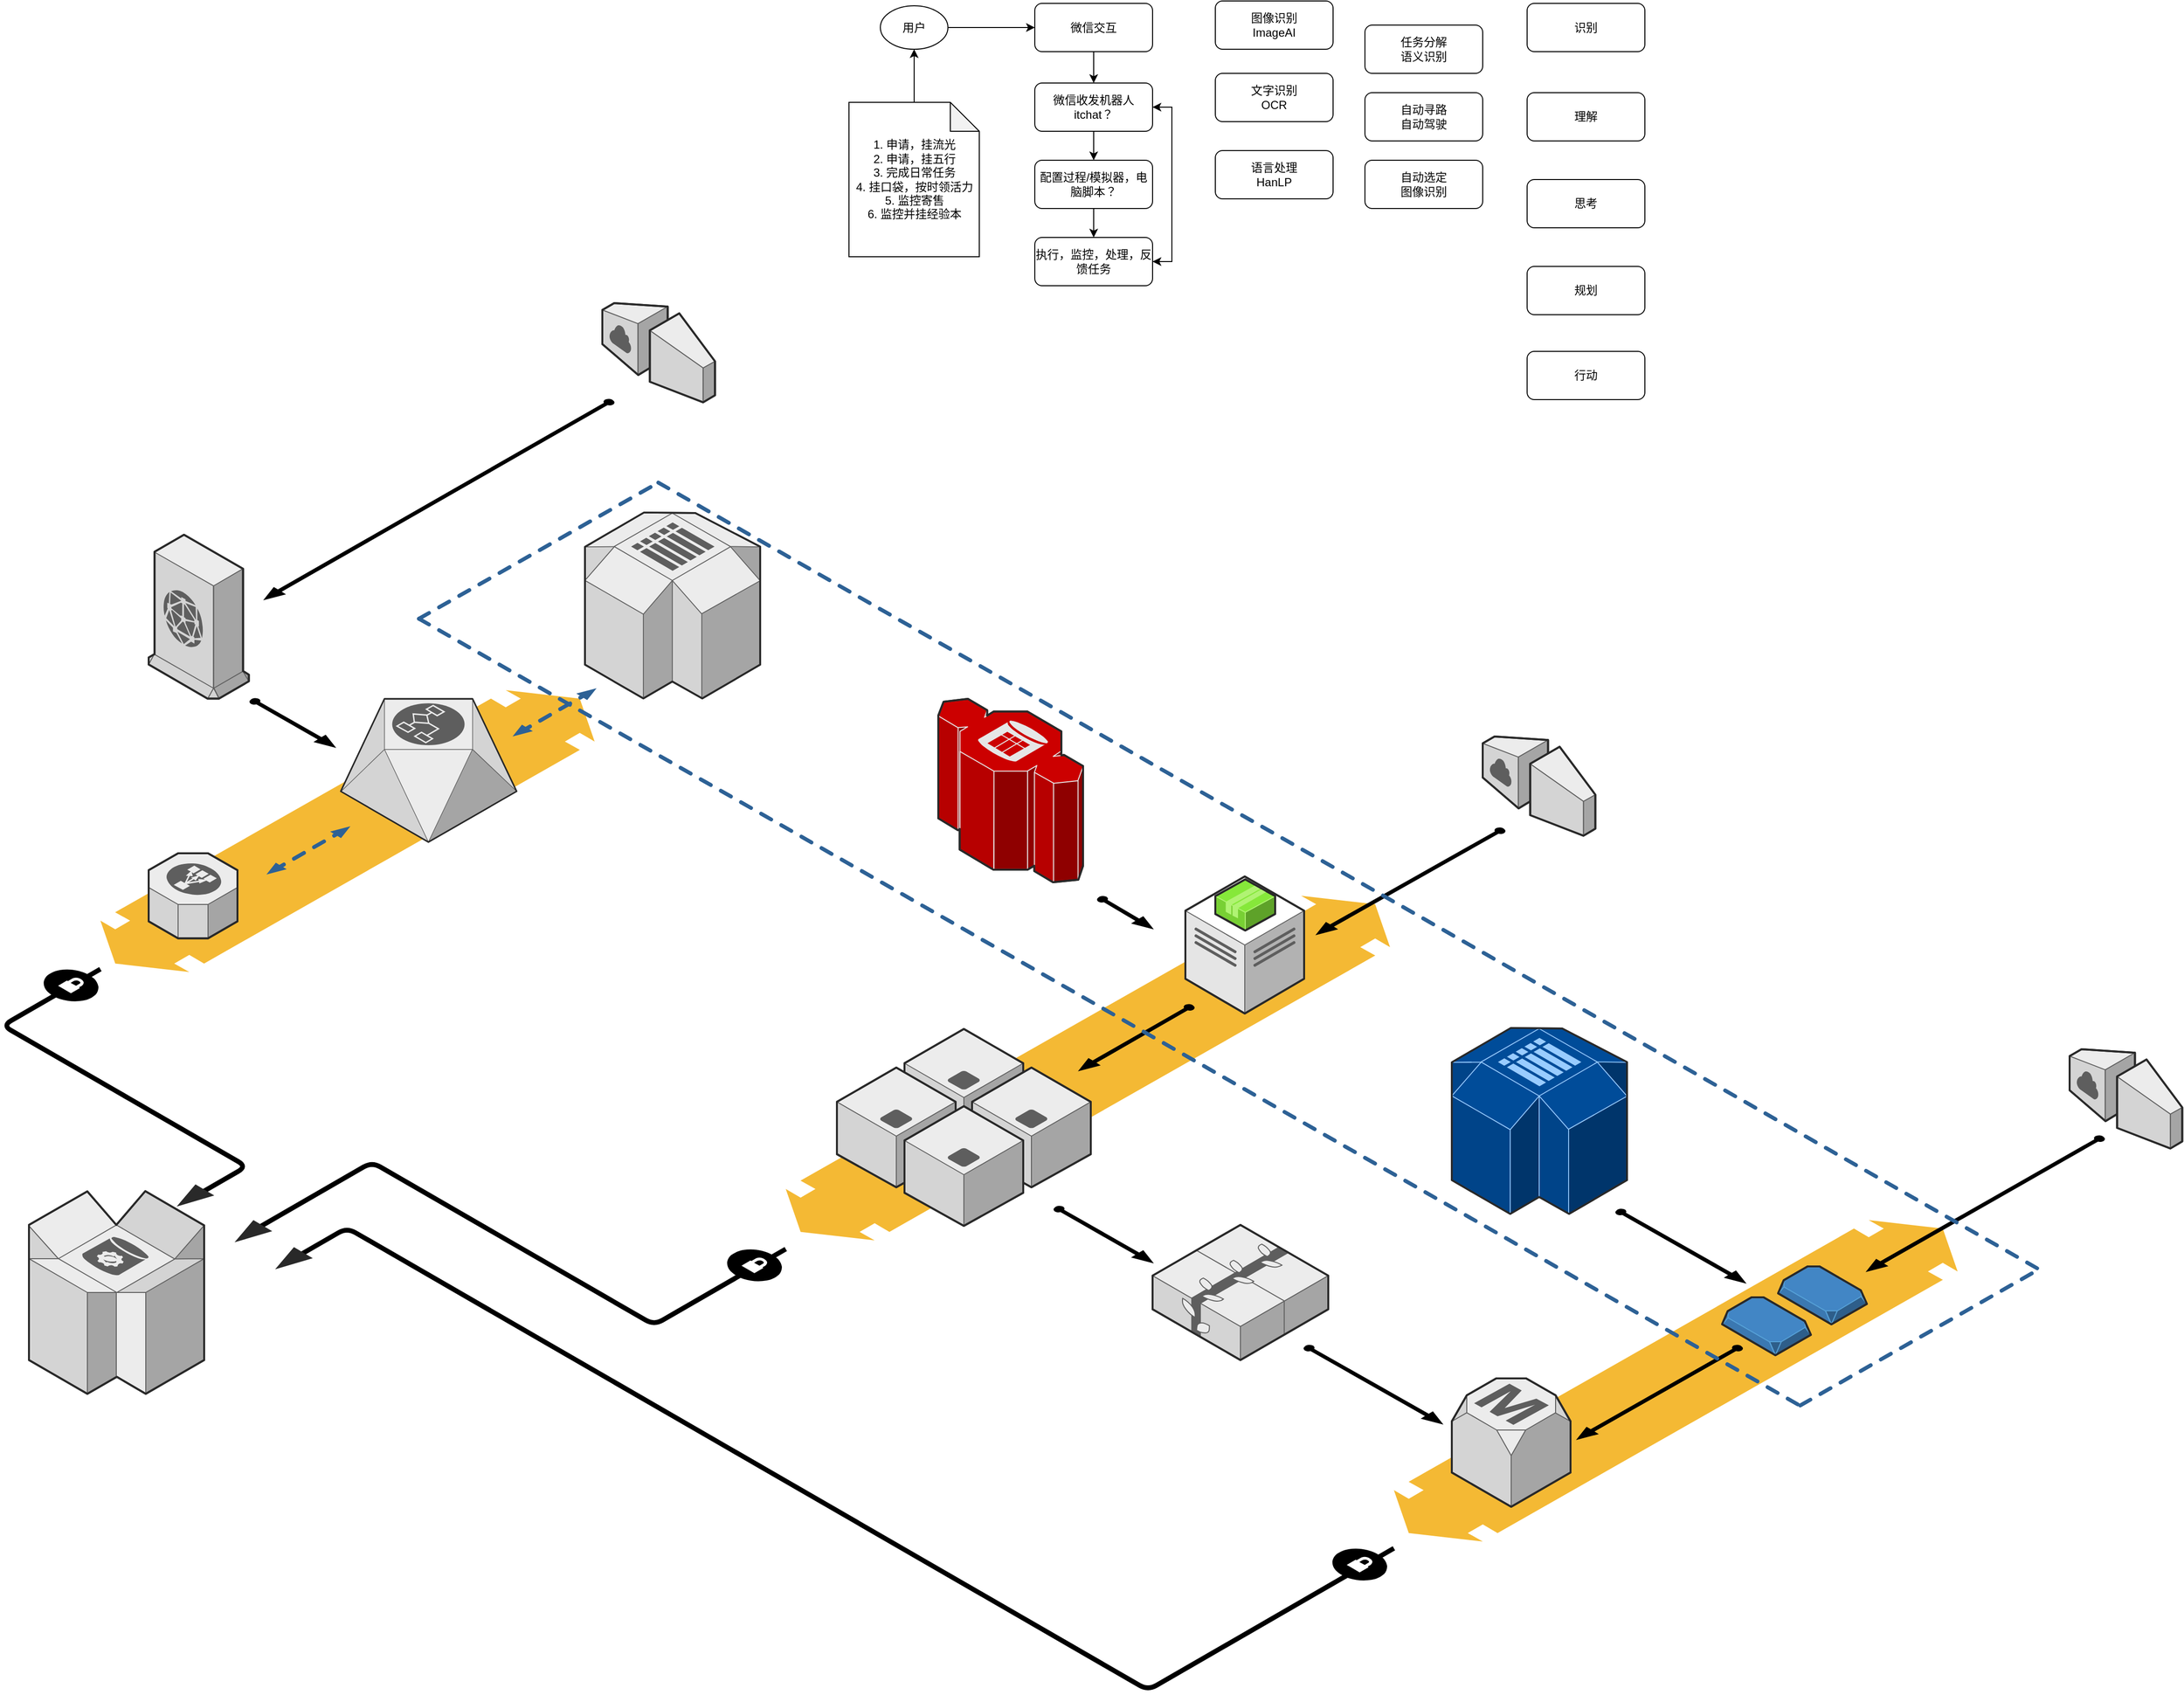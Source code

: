 <mxfile version="14.7.3" type="github">
  <diagram name="Page-1" id="aaaa8250-4180-3840-79b5-4cada1eebb92">
    <mxGraphModel dx="868" dy="482" grid="1" gridSize="10" guides="1" tooltips="1" connect="1" arrows="1" fold="1" page="1" pageScale="1" pageWidth="850" pageHeight="1100" background="none" math="0" shadow="0">
      <root>
        <mxCell id="0" />
        <mxCell id="1" parent="0" />
        <mxCell id="d5ac148becb70bc-7" value="" style="verticalLabelPosition=bottom;html=1;verticalAlign=top;strokeWidth=1;dashed=0;shape=mxgraph.aws3d.flatDoubleEdge;fillColor=#000000;aspect=fixed;rounded=1;shadow=0;comic=0;fontFamily=Verdana;fontSize=12;flipV=1;" parent="1" vertex="1">
          <mxGeometry x="1602" y="1328" width="584" height="333" as="geometry" />
        </mxCell>
        <mxCell id="1a8abee3a6cfdf20-38" value="" style="verticalLabelPosition=bottom;html=1;verticalAlign=top;strokeWidth=1;dashed=0;shape=mxgraph.aws3d.flatDoubleEdge;fillColor=#000000;aspect=fixed;rounded=1;shadow=0;comic=0;fontFamily=Verdana;fontSize=12;flipV=1;" parent="1" vertex="1">
          <mxGeometry x="972" y="992" width="626" height="357" as="geometry" />
        </mxCell>
        <mxCell id="1a8abee3a6cfdf20-28" value="" style="verticalLabelPosition=bottom;html=1;verticalAlign=top;strokeWidth=1;dashed=0;shape=mxgraph.aws3d.flatDoubleEdge;fillColor=#000000;aspect=fixed;rounded=1;shadow=0;comic=0;fontFamily=Verdana;fontSize=12;flipV=1;" parent="1" vertex="1">
          <mxGeometry x="262" y="779" width="512" height="292" as="geometry" />
        </mxCell>
        <mxCell id="1a8abee3a6cfdf20-3" value="" style="edgeStyle=isometricEdgeStyle;endArrow=none;html=1;labelBackgroundColor=none;strokeWidth=5;fontFamily=Verdana;fontSize=12" parent="1" edge="1">
          <mxGeometry width="50" height="100" relative="1" as="geometry">
            <mxPoint x="352" y="1308" as="sourcePoint" />
            <mxPoint x="262" y="1068" as="targetPoint" />
            <Array as="points">
              <mxPoint x="302" y="1208" />
            </Array>
          </mxGeometry>
        </mxCell>
        <mxCell id="1a8abee3a6cfdf20-4" value="" style="verticalLabelPosition=bottom;html=1;verticalAlign=top;strokeWidth=1;dashed=0;shape=mxgraph.aws3d.dynamoDb;fillColor=#ECECEC;strokeColor=#5E5E5E;aspect=fixed;rounded=1;shadow=0;comic=0;fontSize=12" parent="1" vertex="1">
          <mxGeometry x="188" y="1298" width="181.5" height="210" as="geometry" />
        </mxCell>
        <mxCell id="1a8abee3a6cfdf20-5" value="" style="edgeStyle=isometricEdgeStyle;endArrow=none;html=1;labelBackgroundColor=none;strokeColor=#000000;strokeWidth=5;fontFamily=Verdana;fontSize=12" parent="1" edge="1">
          <mxGeometry width="50" height="100" relative="1" as="geometry">
            <mxPoint x="422" y="1338" as="sourcePoint" />
            <mxPoint x="972" y="1358" as="targetPoint" />
            <Array as="points">
              <mxPoint x="682" y="1348" />
            </Array>
          </mxGeometry>
        </mxCell>
        <mxCell id="1a8abee3a6cfdf20-6" value="" style="verticalLabelPosition=bottom;html=1;verticalAlign=top;strokeWidth=1;dashed=0;shape=mxgraph.aws3d.elasticLoadBalancing;fillColor=#ECECEC;strokeColor=#5E5E5E;aspect=fixed;rounded=1;shadow=0;comic=0;fontSize=12;" parent="1" vertex="1">
          <mxGeometry x="312" y="948" width="92" height="88.17" as="geometry" />
        </mxCell>
        <mxCell id="1a8abee3a6cfdf20-7" value="" style="verticalLabelPosition=bottom;html=1;verticalAlign=top;strokeWidth=1;dashed=0;shape=mxgraph.aws3d.workflowService;fillColor=#ECECEC;strokeColor=#5E5E5E;aspect=fixed;rounded=1;shadow=0;comic=0;fontSize=12" parent="1" vertex="1">
          <mxGeometry x="511" y="788" width="182.2" height="148.4" as="geometry" />
        </mxCell>
        <mxCell id="1a8abee3a6cfdf20-8" value="" style="verticalLabelPosition=bottom;html=1;verticalAlign=top;strokeWidth=1;dashed=0;shape=mxgraph.aws3d.cloudfront;fillColor=#ECECEC;strokeColor=#5E5E5E;aspect=fixed;rounded=1;shadow=0;comic=0;fontSize=12" parent="1" vertex="1">
          <mxGeometry x="312" y="618" width="103.8" height="169.8" as="geometry" />
        </mxCell>
        <mxCell id="1a8abee3a6cfdf20-9" value="" style="verticalLabelPosition=bottom;html=1;verticalAlign=top;strokeWidth=1;dashed=0;shape=mxgraph.aws3d.internetGateway;fillColor=#ECECEC;strokeColor=#5E5E5E;aspect=fixed;rounded=1;shadow=0;comic=0;fontSize=12;flipH=1;flipV=0;" parent="1" vertex="1">
          <mxGeometry x="782" y="378" width="116.7" height="102.8" as="geometry" />
        </mxCell>
        <mxCell id="1a8abee3a6cfdf20-10" value="" style="verticalLabelPosition=bottom;html=1;verticalAlign=top;strokeWidth=1;dashed=0;shape=mxgraph.aws3d.internetGateway;fillColor=#ECECEC;strokeColor=#5E5E5E;aspect=fixed;rounded=1;shadow=0;comic=0;fontSize=12;flipH=1;flipV=0;" parent="1" vertex="1">
          <mxGeometry x="1694" y="827" width="116.7" height="102.8" as="geometry" />
        </mxCell>
        <mxCell id="1a8abee3a6cfdf20-11" value="" style="verticalLabelPosition=bottom;html=1;verticalAlign=top;strokeWidth=1;dashed=0;shape=mxgraph.aws3d.internetGateway;fillColor=#ECECEC;strokeColor=#5E5E5E;aspect=fixed;rounded=1;shadow=0;comic=0;fontSize=12;flipH=1;flipV=0;" parent="1" vertex="1">
          <mxGeometry x="2302" y="1151" width="116.7" height="102.8" as="geometry" />
        </mxCell>
        <mxCell id="1a8abee3a6cfdf20-12" value="" style="verticalLabelPosition=bottom;html=1;verticalAlign=top;strokeWidth=1;dashed=0;shape=mxgraph.aws3d.redshift;fillColor=#CC0000;strokeColor=#E6E6E6;aspect=fixed;rounded=1;shadow=0;comic=0;fontSize=12" parent="1" vertex="1">
          <mxGeometry x="1130" y="788" width="150" height="190" as="geometry" />
        </mxCell>
        <mxCell id="1a8abee3a6cfdf20-13" value="" style="verticalLabelPosition=bottom;html=1;verticalAlign=top;strokeWidth=1;dashed=0;shape=mxgraph.aws3d.simpleDb2;fillColor=#ECECEC;strokeColor=#5E5E5E;aspect=fixed;rounded=1;shadow=0;comic=0;fontSize=12" parent="1" vertex="1">
          <mxGeometry x="764" y="595" width="181.5" height="192.6" as="geometry" />
        </mxCell>
        <mxCell id="1a8abee3a6cfdf20-14" value="" style="verticalLabelPosition=bottom;html=1;verticalAlign=top;strokeWidth=1;dashed=0;shape=mxgraph.aws3d.snapshot;fillColor=#4286c5;strokeColor=#57A2D8;aspect=fixed;rounded=1;shadow=0;comic=0;fontSize=12" parent="1" vertex="1">
          <mxGeometry x="2000" y="1376" width="92" height="60" as="geometry" />
        </mxCell>
        <mxCell id="1a8abee3a6cfdf20-15" value="" style="verticalLabelPosition=bottom;html=1;verticalAlign=top;strokeWidth=1;dashed=0;shape=mxgraph.aws3d.application_server;fillColor=#ECECEC;strokeColor=#5E5E5E;aspect=fixed;rounded=1;shadow=0;comic=0;fontSize=12" parent="1" vertex="1">
          <mxGeometry x="1095" y="1130" width="123" height="124" as="geometry" />
        </mxCell>
        <mxCell id="1a8abee3a6cfdf20-16" value="" style="verticalLabelPosition=bottom;html=1;verticalAlign=top;strokeWidth=1;dashed=0;shape=mxgraph.aws3d.application_server;fillColor=#ECECEC;strokeColor=#5E5E5E;aspect=fixed;rounded=1;shadow=0;comic=0;fontSize=12" parent="1" vertex="1">
          <mxGeometry x="1025" y="1170" width="123" height="124" as="geometry" />
        </mxCell>
        <mxCell id="1a8abee3a6cfdf20-17" value="" style="verticalLabelPosition=bottom;html=1;verticalAlign=top;strokeWidth=1;dashed=0;shape=mxgraph.aws3d.application_server;fillColor=#ECECEC;strokeColor=#5E5E5E;aspect=fixed;rounded=1;shadow=0;comic=0;fontSize=12" parent="1" vertex="1">
          <mxGeometry x="1165" y="1170" width="123" height="124" as="geometry" />
        </mxCell>
        <mxCell id="1a8abee3a6cfdf20-18" value="" style="verticalLabelPosition=bottom;html=1;verticalAlign=top;strokeWidth=1;dashed=0;shape=mxgraph.aws3d.application_server;fillColor=#ECECEC;strokeColor=#5E5E5E;aspect=fixed;rounded=1;shadow=0;comic=0;fontSize=12" parent="1" vertex="1">
          <mxGeometry x="1095" y="1210" width="123" height="124" as="geometry" />
        </mxCell>
        <mxCell id="1a8abee3a6cfdf20-19" value="" style="verticalLabelPosition=bottom;html=1;verticalAlign=top;strokeWidth=1;dashed=0;shape=mxgraph.aws3d.elasticBeanstalk;fillColor=#ECECEC;strokeColor=#5E5E5E;aspect=fixed;rounded=1;shadow=0;comic=0;fontSize=12" parent="1" vertex="1">
          <mxGeometry x="1352" y="1333" width="182" height="140" as="geometry" />
        </mxCell>
        <mxCell id="1a8abee3a6cfdf20-20" value="" style="verticalLabelPosition=bottom;html=1;verticalAlign=top;strokeWidth=1;dashed=0;shape=mxgraph.aws3d.simpleDb2;fillColor=#004C99;strokeColor=#99CCFF;aspect=fixed;rounded=1;shadow=0;comic=0;fontSize=12" parent="1" vertex="1">
          <mxGeometry x="1662" y="1129" width="181.5" height="192.6" as="geometry" />
        </mxCell>
        <mxCell id="1a8abee3a6cfdf20-22" value="" style="verticalLabelPosition=bottom;html=1;verticalAlign=top;strokeWidth=1;dashed=0;shape=mxgraph.aws3d.dataCenter;fillColor=#ffffff;strokeColor=#5E5E5E;aspect=fixed;rounded=1;shadow=0;comic=0;fontSize=12" parent="1" vertex="1">
          <mxGeometry x="1386" y="972" width="123" height="142" as="geometry" />
        </mxCell>
        <mxCell id="1a8abee3a6cfdf20-23" value="" style="verticalLabelPosition=bottom;html=1;verticalAlign=top;strokeWidth=1;dashed=0;shape=mxgraph.aws3d.application2;fillColor=#86E83A;strokeColor=#B0F373;aspect=fixed;rounded=1;shadow=0;comic=0;fontSize=12" parent="1" vertex="1">
          <mxGeometry x="1417" y="975" width="62" height="53" as="geometry" />
        </mxCell>
        <mxCell id="1a8abee3a6cfdf20-25" value="" style="verticalLabelPosition=bottom;html=1;verticalAlign=top;strokeWidth=1;dashed=0;shape=mxgraph.aws3d.arrowhead;aspect=fixed;rounded=1;shadow=0;comic=0;fillColor=none;fontFamily=Verdana;fontSize=12;fontColor=#000000;flipV=1;" parent="1" vertex="1">
          <mxGeometry x="341" y="1291" width="39" height="23" as="geometry" />
        </mxCell>
        <mxCell id="1a8abee3a6cfdf20-27" value="" style="verticalLabelPosition=bottom;html=1;verticalAlign=top;strokeWidth=1;dashed=0;shape=mxgraph.aws3d.arrowhead;aspect=fixed;rounded=1;shadow=0;comic=0;fillColor=none;fontFamily=Verdana;fontSize=12;fontColor=#000000;flipV=1;" parent="1" vertex="1">
          <mxGeometry x="401" y="1328" width="39" height="23" as="geometry" />
        </mxCell>
        <mxCell id="1a8abee3a6cfdf20-1" value="" style="verticalLabelPosition=bottom;html=1;verticalAlign=top;strokeWidth=1;dashed=0;shape=mxgraph.aws3d.secureConnection;fillColor=#000000;strokeColor=#ffffff;aspect=fixed;rounded=1;shadow=0;comic=0;fontSize=12" parent="1" vertex="1">
          <mxGeometry x="203" y="1068" width="57.0" height="34" as="geometry" />
        </mxCell>
        <mxCell id="1a8abee3a6cfdf20-29" value="" style="verticalLabelPosition=bottom;html=1;verticalAlign=top;strokeWidth=1;dashed=0;shape=mxgraph.aws3d.dashedEdgeDouble;fillColor=#000000;aspect=fixed;rounded=1;shadow=0;comic=0;fontFamily=Verdana;fontSize=12;flipV=1;" parent="1" vertex="1">
          <mxGeometry x="434" y="920" width="87" height="50" as="geometry" />
        </mxCell>
        <mxCell id="1a8abee3a6cfdf20-30" value="" style="verticalLabelPosition=bottom;html=1;verticalAlign=top;strokeWidth=1;dashed=0;shape=mxgraph.aws3d.dashedEdgeDouble;fillColor=#000000;aspect=fixed;rounded=1;shadow=0;comic=0;fontFamily=Verdana;fontSize=12;flipV=1;" parent="1" vertex="1">
          <mxGeometry x="689" y="777" width="87" height="50" as="geometry" />
        </mxCell>
        <mxCell id="1a8abee3a6cfdf20-33" value="" style="verticalLabelPosition=bottom;html=1;verticalAlign=top;strokeWidth=1;dashed=0;shape=mxgraph.aws3d.arrowSE;fillColor=#000000;aspect=fixed;rounded=1;shadow=0;comic=0;fontFamily=Verdana;fontSize=12;" parent="1" vertex="1">
          <mxGeometry x="417" y="788" width="88" height="50" as="geometry" />
        </mxCell>
        <mxCell id="1a8abee3a6cfdf20-34" value="" style="verticalLabelPosition=bottom;html=1;verticalAlign=top;strokeWidth=1;dashed=0;shape=mxgraph.aws3d.arrowSW;fillColor=#000000;aspect=fixed;rounded=1;shadow=0;comic=0;fontFamily=Verdana;fontSize=12;" parent="1" vertex="1">
          <mxGeometry x="432" y="478" width="362" height="207" as="geometry" />
        </mxCell>
        <mxCell id="1a8abee3a6cfdf20-35" value="" style="verticalLabelPosition=bottom;html=1;verticalAlign=top;strokeWidth=1;dashed=0;shape=mxgraph.aws3d.arrowSE;fillColor=#000000;aspect=fixed;rounded=1;shadow=0;comic=0;fontFamily=Verdana;fontSize=12" parent="1" vertex="1">
          <mxGeometry x="1295" y="993" width="57" height="33" as="geometry" />
        </mxCell>
        <mxCell id="1a8abee3a6cfdf20-36" value="" style="verticalLabelPosition=bottom;html=1;verticalAlign=top;strokeWidth=1;dashed=0;shape=mxgraph.aws3d.arrowSW;fillColor=#000000;aspect=fixed;rounded=1;shadow=0;comic=0;fontFamily=Verdana;fontSize=12" parent="1" vertex="1">
          <mxGeometry x="1522" y="922" width="195" height="110" as="geometry" />
        </mxCell>
        <mxCell id="1a8abee3a6cfdf20-37" value="" style="verticalLabelPosition=bottom;html=1;verticalAlign=top;strokeWidth=1;dashed=0;shape=mxgraph.aws3d.arrowSW;fillColor=#000000;aspect=fixed;rounded=1;shadow=0;comic=0;fontFamily=Verdana;fontSize=12" parent="1" vertex="1">
          <mxGeometry x="1276" y="1105" width="119" height="68" as="geometry" />
        </mxCell>
        <mxCell id="1a8abee3a6cfdf20-39" value="" style="verticalLabelPosition=bottom;html=1;verticalAlign=top;strokeWidth=1;dashed=0;shape=mxgraph.aws3d.arrowSE;fillColor=#000000;aspect=fixed;rounded=1;shadow=0;comic=0;fontFamily=Verdana;fontSize=12" parent="1" vertex="1">
          <mxGeometry x="1250" y="1314" width="102" height="58" as="geometry" />
        </mxCell>
        <mxCell id="d5ac148becb70bc-1" value="" style="verticalLabelPosition=bottom;html=1;verticalAlign=top;strokeWidth=1;dashed=0;shape=mxgraph.aws3d.arrowSE;fillColor=#000000;aspect=fixed;rounded=1;shadow=0;comic=0;fontFamily=Verdana;fontSize=12" parent="1" vertex="1">
          <mxGeometry x="1509" y="1458" width="143" height="81" as="geometry" />
        </mxCell>
        <mxCell id="d5ac148becb70bc-2" value="" style="verticalLabelPosition=bottom;html=1;verticalAlign=top;strokeWidth=1;dashed=0;shape=mxgraph.aws3d.snapshot;fillColor=#4286c5;strokeColor=#57A2D8;aspect=fixed;rounded=1;shadow=0;comic=0;fontFamily=Verdana;fontSize=12" parent="1" vertex="1">
          <mxGeometry x="1942" y="1408" width="92" height="60" as="geometry" />
        </mxCell>
        <mxCell id="d5ac148becb70bc-3" value="" style="verticalLabelPosition=bottom;html=1;verticalAlign=top;strokeWidth=1;dashed=0;shape=mxgraph.aws3d.rdsMaster;fillColor=#ECECEC;strokeColor=#5E5E5E;aspect=fixed;rounded=1;shadow=0;comic=0;fontFamily=Verdana;fontSize=12" parent="1" vertex="1">
          <mxGeometry x="1662" y="1492" width="123" height="133" as="geometry" />
        </mxCell>
        <mxCell id="d5ac148becb70bc-4" value="" style="verticalLabelPosition=bottom;html=1;verticalAlign=top;strokeWidth=1;dashed=0;shape=mxgraph.aws3d.arrowSW;fillColor=#000000;aspect=fixed;rounded=1;shadow=0;comic=0;fontFamily=Verdana;fontSize=12" parent="1" vertex="1">
          <mxGeometry x="1792" y="1458" width="171" height="97" as="geometry" />
        </mxCell>
        <mxCell id="d5ac148becb70bc-5" value="" style="verticalLabelPosition=bottom;html=1;verticalAlign=top;strokeWidth=1;dashed=0;shape=mxgraph.aws3d.arrowSE;fillColor=#000000;aspect=fixed;rounded=1;shadow=0;comic=0;fontFamily=Verdana;fontSize=12" parent="1" vertex="1">
          <mxGeometry x="1832" y="1317" width="134" height="76" as="geometry" />
        </mxCell>
        <mxCell id="d5ac148becb70bc-6" value="" style="verticalLabelPosition=bottom;html=1;verticalAlign=top;strokeWidth=1;dashed=0;shape=mxgraph.aws3d.arrowSW;fillColor=#000000;aspect=fixed;rounded=1;shadow=0;comic=0;fontFamily=Verdana;fontSize=12" parent="1" vertex="1">
          <mxGeometry x="2092" y="1241" width="246" height="140" as="geometry" />
        </mxCell>
        <mxCell id="d5ac148becb70bc-8" value="" style="verticalLabelPosition=bottom;html=1;verticalAlign=top;strokeWidth=1;dashed=0;shape=mxgraph.aws3d.dashedArrowlessEdge;aspect=fixed;rounded=1;shadow=0;comic=0;fontFamily=Verdana;fontSize=12" parent="1" vertex="1">
          <mxGeometry x="840" y="564" width="1432" height="816" as="geometry" />
        </mxCell>
        <mxCell id="d5ac148becb70bc-9" value="" style="verticalLabelPosition=bottom;html=1;verticalAlign=top;strokeWidth=1;dashed=0;shape=mxgraph.aws3d.dashedArrowlessEdge;aspect=fixed;rounded=1;shadow=0;comic=0;fontFamily=Verdana;fontSize=12" parent="1" vertex="1">
          <mxGeometry x="592" y="705" width="1432" height="816" as="geometry" />
        </mxCell>
        <mxCell id="d5ac148becb70bc-10" value="" style="verticalLabelPosition=bottom;html=1;verticalAlign=top;strokeWidth=1;dashed=0;shape=mxgraph.aws3d.dashedArrowlessEdge;fillColor=#000000;aspect=fixed;rounded=1;shadow=0;comic=0;fontFamily=Verdana;fontSize=12;fontColor=#000000;flipV=1;" parent="1" vertex="1">
          <mxGeometry x="592" y="564" width="248" height="141" as="geometry" />
        </mxCell>
        <mxCell id="d5ac148becb70bc-12" value="" style="verticalLabelPosition=bottom;html=1;verticalAlign=top;strokeWidth=1;dashed=0;shape=mxgraph.aws3d.dashedArrowlessEdge;aspect=fixed;rounded=1;shadow=0;comic=0;fontFamily=Verdana;fontSize=12;flipV=1;" parent="1" vertex="1">
          <mxGeometry x="2023" y="1378" width="249" height="142" as="geometry" />
        </mxCell>
        <mxCell id="1a8abee3a6cfdf20-2" value="" style="verticalLabelPosition=bottom;html=1;verticalAlign=top;strokeWidth=1;dashed=0;shape=mxgraph.aws3d.secureConnection;fillColor=#000000;strokeColor=#ffffff;aspect=fixed;rounded=1;shadow=0;comic=0;fontSize=12" parent="1" vertex="1">
          <mxGeometry x="911" y="1358" width="57.0" height="34" as="geometry" />
        </mxCell>
        <mxCell id="d5ac148becb70bc-14" value="" style="edgeStyle=isometricEdgeStyle;endArrow=none;html=1;labelBackgroundColor=none;strokeWidth=5;fontFamily=Verdana;fontSize=12" parent="1" edge="1">
          <mxGeometry width="50" height="100" relative="1" as="geometry">
            <mxPoint x="462" y="1368" as="sourcePoint" />
            <mxPoint x="1602" y="1668" as="targetPoint" />
            <Array as="points">
              <mxPoint x="902" y="1558" />
            </Array>
          </mxGeometry>
        </mxCell>
        <mxCell id="d5ac148becb70bc-15" value="" style="verticalLabelPosition=bottom;html=1;verticalAlign=top;strokeWidth=1;dashed=0;shape=mxgraph.aws3d.arrowhead;aspect=fixed;rounded=1;shadow=0;comic=0;fillColor=none;fontFamily=Verdana;fontSize=12;fontColor=#000000;flipV=1;" parent="1" vertex="1">
          <mxGeometry x="443" y="1356" width="39" height="23" as="geometry" />
        </mxCell>
        <mxCell id="d5ac148becb70bc-16" value="" style="verticalLabelPosition=bottom;html=1;verticalAlign=top;strokeWidth=1;dashed=0;shape=mxgraph.aws3d.secureConnection;fillColor=#000000;strokeColor=#ffffff;aspect=fixed;rounded=1;shadow=0;comic=0;fontSize=12" parent="1" vertex="1">
          <mxGeometry x="1538" y="1668" width="57.0" height="34" as="geometry" />
        </mxCell>
        <mxCell id="laGPDMc5VnY1hA5UJK2y-6" style="edgeStyle=orthogonalEdgeStyle;rounded=0;orthogonalLoop=1;jettySize=auto;html=1;exitX=0.5;exitY=1;exitDx=0;exitDy=0;entryX=0.5;entryY=0;entryDx=0;entryDy=0;" parent="1" source="laGPDMc5VnY1hA5UJK2y-1" target="laGPDMc5VnY1hA5UJK2y-4" edge="1">
          <mxGeometry relative="1" as="geometry" />
        </mxCell>
        <mxCell id="laGPDMc5VnY1hA5UJK2y-1" value="微信交互" style="rounded=1;whiteSpace=wrap;html=1;" parent="1" vertex="1">
          <mxGeometry x="1230" y="67.5" width="122" height="50" as="geometry" />
        </mxCell>
        <mxCell id="laGPDMc5VnY1hA5UJK2y-3" style="edgeStyle=orthogonalEdgeStyle;rounded=0;orthogonalLoop=1;jettySize=auto;html=1;exitX=1;exitY=0.5;exitDx=0;exitDy=0;entryX=0;entryY=0.5;entryDx=0;entryDy=0;" parent="1" source="laGPDMc5VnY1hA5UJK2y-2" target="laGPDMc5VnY1hA5UJK2y-1" edge="1">
          <mxGeometry relative="1" as="geometry" />
        </mxCell>
        <mxCell id="laGPDMc5VnY1hA5UJK2y-2" value="用户" style="ellipse;whiteSpace=wrap;html=1;" parent="1" vertex="1">
          <mxGeometry x="1070" y="70" width="70" height="45" as="geometry" />
        </mxCell>
        <mxCell id="laGPDMc5VnY1hA5UJK2y-7" style="edgeStyle=orthogonalEdgeStyle;rounded=0;orthogonalLoop=1;jettySize=auto;html=1;exitX=0.5;exitY=1;exitDx=0;exitDy=0;" parent="1" source="laGPDMc5VnY1hA5UJK2y-4" target="laGPDMc5VnY1hA5UJK2y-5" edge="1">
          <mxGeometry relative="1" as="geometry" />
        </mxCell>
        <mxCell id="laGPDMc5VnY1hA5UJK2y-16" style="edgeStyle=orthogonalEdgeStyle;rounded=0;orthogonalLoop=1;jettySize=auto;html=1;exitX=1;exitY=0.5;exitDx=0;exitDy=0;entryX=1;entryY=0.5;entryDx=0;entryDy=0;" parent="1" source="laGPDMc5VnY1hA5UJK2y-4" target="laGPDMc5VnY1hA5UJK2y-8" edge="1">
          <mxGeometry relative="1" as="geometry" />
        </mxCell>
        <mxCell id="laGPDMc5VnY1hA5UJK2y-4" value="微信收发机器人&lt;br&gt;itchat？" style="rounded=1;whiteSpace=wrap;html=1;" parent="1" vertex="1">
          <mxGeometry x="1230" y="150" width="122" height="50" as="geometry" />
        </mxCell>
        <mxCell id="laGPDMc5VnY1hA5UJK2y-12" style="edgeStyle=orthogonalEdgeStyle;rounded=0;orthogonalLoop=1;jettySize=auto;html=1;exitX=0.5;exitY=1;exitDx=0;exitDy=0;entryX=0.5;entryY=0;entryDx=0;entryDy=0;" parent="1" source="laGPDMc5VnY1hA5UJK2y-5" target="laGPDMc5VnY1hA5UJK2y-8" edge="1">
          <mxGeometry relative="1" as="geometry" />
        </mxCell>
        <mxCell id="laGPDMc5VnY1hA5UJK2y-5" value="配置过程/模拟器，电脑脚本？" style="rounded=1;whiteSpace=wrap;html=1;" parent="1" vertex="1">
          <mxGeometry x="1230" y="230" width="122" height="50" as="geometry" />
        </mxCell>
        <mxCell id="laGPDMc5VnY1hA5UJK2y-15" style="edgeStyle=orthogonalEdgeStyle;rounded=0;orthogonalLoop=1;jettySize=auto;html=1;exitX=1;exitY=0.5;exitDx=0;exitDy=0;entryX=1;entryY=0.5;entryDx=0;entryDy=0;" parent="1" source="laGPDMc5VnY1hA5UJK2y-8" target="laGPDMc5VnY1hA5UJK2y-4" edge="1">
          <mxGeometry relative="1" as="geometry" />
        </mxCell>
        <mxCell id="laGPDMc5VnY1hA5UJK2y-8" value="执行，监控，处理，反馈任务" style="rounded=1;whiteSpace=wrap;html=1;" parent="1" vertex="1">
          <mxGeometry x="1230" y="310" width="122" height="50" as="geometry" />
        </mxCell>
        <mxCell id="laGPDMc5VnY1hA5UJK2y-10" value="" style="edgeStyle=orthogonalEdgeStyle;rounded=0;orthogonalLoop=1;jettySize=auto;html=1;" parent="1" source="laGPDMc5VnY1hA5UJK2y-9" target="laGPDMc5VnY1hA5UJK2y-2" edge="1">
          <mxGeometry relative="1" as="geometry" />
        </mxCell>
        <mxCell id="laGPDMc5VnY1hA5UJK2y-9" value="1. 申请，挂流光&lt;br&gt;2. 申请，挂五行&lt;br&gt;3. 完成日常任务&lt;br&gt;4. 挂口袋，按时领活力&lt;br&gt;5. 监控寄售&lt;br&gt;6. 监控并挂经验本" style="shape=note;whiteSpace=wrap;html=1;backgroundOutline=1;darkOpacity=0.05;" parent="1" vertex="1">
          <mxGeometry x="1037.5" y="170" width="135" height="160" as="geometry" />
        </mxCell>
        <mxCell id="laGPDMc5VnY1hA5UJK2y-18" value="自动寻路&lt;br&gt;自动驾驶" style="rounded=1;whiteSpace=wrap;html=1;" parent="1" vertex="1">
          <mxGeometry x="1572" y="160" width="122" height="50" as="geometry" />
        </mxCell>
        <mxCell id="laGPDMc5VnY1hA5UJK2y-19" value="任务分解&lt;br&gt;语义识别" style="rounded=1;whiteSpace=wrap;html=1;" parent="1" vertex="1">
          <mxGeometry x="1572" y="90" width="122" height="50" as="geometry" />
        </mxCell>
        <mxCell id="laGPDMc5VnY1hA5UJK2y-20" value="自动选定&lt;br&gt;图像识别" style="rounded=1;whiteSpace=wrap;html=1;" parent="1" vertex="1">
          <mxGeometry x="1572" y="230" width="122" height="50" as="geometry" />
        </mxCell>
        <mxCell id="hNwL0SDAXqsqyOnKCwYI-1" value="图像识别&lt;br&gt;ImageAI" style="rounded=1;whiteSpace=wrap;html=1;" vertex="1" parent="1">
          <mxGeometry x="1417" y="65" width="122" height="50" as="geometry" />
        </mxCell>
        <mxCell id="hNwL0SDAXqsqyOnKCwYI-2" value="文字识别&lt;br&gt;OCR" style="rounded=1;whiteSpace=wrap;html=1;" vertex="1" parent="1">
          <mxGeometry x="1417" y="140" width="122" height="50" as="geometry" />
        </mxCell>
        <mxCell id="hNwL0SDAXqsqyOnKCwYI-3" value="语言处理&lt;br&gt;HanLP" style="rounded=1;whiteSpace=wrap;html=1;" vertex="1" parent="1">
          <mxGeometry x="1417" y="220" width="122" height="50" as="geometry" />
        </mxCell>
        <mxCell id="hNwL0SDAXqsqyOnKCwYI-4" value="识别" style="rounded=1;whiteSpace=wrap;html=1;" vertex="1" parent="1">
          <mxGeometry x="1740" y="67.5" width="122" height="50" as="geometry" />
        </mxCell>
        <mxCell id="hNwL0SDAXqsqyOnKCwYI-5" value="理解" style="rounded=1;whiteSpace=wrap;html=1;" vertex="1" parent="1">
          <mxGeometry x="1740" y="160" width="122" height="50" as="geometry" />
        </mxCell>
        <mxCell id="hNwL0SDAXqsqyOnKCwYI-6" value="思考" style="rounded=1;whiteSpace=wrap;html=1;" vertex="1" parent="1">
          <mxGeometry x="1740" y="250" width="122" height="50" as="geometry" />
        </mxCell>
        <mxCell id="hNwL0SDAXqsqyOnKCwYI-7" value="规划" style="rounded=1;whiteSpace=wrap;html=1;" vertex="1" parent="1">
          <mxGeometry x="1740" y="340" width="122" height="50" as="geometry" />
        </mxCell>
        <mxCell id="hNwL0SDAXqsqyOnKCwYI-8" value="行动" style="rounded=1;whiteSpace=wrap;html=1;" vertex="1" parent="1">
          <mxGeometry x="1740" y="428" width="122" height="50" as="geometry" />
        </mxCell>
      </root>
    </mxGraphModel>
  </diagram>
</mxfile>
